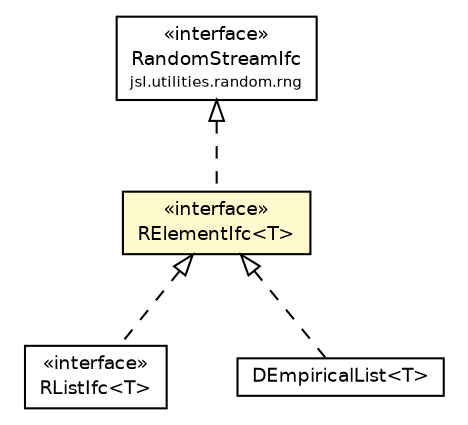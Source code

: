 #!/usr/local/bin/dot
#
# Class diagram 
# Generated by UMLGraph version 5.4 (http://www.umlgraph.org/)
#

digraph G {
	edge [fontname="Helvetica",fontsize=10,labelfontname="Helvetica",labelfontsize=10];
	node [fontname="Helvetica",fontsize=10,shape=plaintext];
	nodesep=0.25;
	ranksep=0.5;
	// jsl.utilities.random.rng.RandomStreamIfc
	c160001 [label=<<table title="jsl.utilities.random.rng.RandomStreamIfc" border="0" cellborder="1" cellspacing="0" cellpadding="2" port="p" href="../rng/RandomStreamIfc.html">
		<tr><td><table border="0" cellspacing="0" cellpadding="1">
<tr><td align="center" balign="center"> &#171;interface&#187; </td></tr>
<tr><td align="center" balign="center"> RandomStreamIfc </td></tr>
<tr><td align="center" balign="center"><font point-size="7.0"> jsl.utilities.random.rng </font></td></tr>
		</table></td></tr>
		</table>>, URL="../rng/RandomStreamIfc.html", fontname="Helvetica", fontcolor="black", fontsize=9.0];
	// jsl.utilities.random.robj.RListIfc<T>
	c160007 [label=<<table title="jsl.utilities.random.robj.RListIfc" border="0" cellborder="1" cellspacing="0" cellpadding="2" port="p" href="./RListIfc.html">
		<tr><td><table border="0" cellspacing="0" cellpadding="1">
<tr><td align="center" balign="center"> &#171;interface&#187; </td></tr>
<tr><td align="center" balign="center"> RListIfc&lt;T&gt; </td></tr>
		</table></td></tr>
		</table>>, URL="./RListIfc.html", fontname="Helvetica", fontcolor="black", fontsize=9.0];
	// jsl.utilities.random.robj.RElementIfc<T>
	c160009 [label=<<table title="jsl.utilities.random.robj.RElementIfc" border="0" cellborder="1" cellspacing="0" cellpadding="2" port="p" bgcolor="lemonChiffon" href="./RElementIfc.html">
		<tr><td><table border="0" cellspacing="0" cellpadding="1">
<tr><td align="center" balign="center"> &#171;interface&#187; </td></tr>
<tr><td align="center" balign="center"> RElementIfc&lt;T&gt; </td></tr>
		</table></td></tr>
		</table>>, URL="./RElementIfc.html", fontname="Helvetica", fontcolor="black", fontsize=9.0];
	// jsl.utilities.random.robj.DEmpiricalList<T>
	c160014 [label=<<table title="jsl.utilities.random.robj.DEmpiricalList" border="0" cellborder="1" cellspacing="0" cellpadding="2" port="p" href="./DEmpiricalList.html">
		<tr><td><table border="0" cellspacing="0" cellpadding="1">
<tr><td align="center" balign="center"> DEmpiricalList&lt;T&gt; </td></tr>
		</table></td></tr>
		</table>>, URL="./DEmpiricalList.html", fontname="Helvetica", fontcolor="black", fontsize=9.0];
	//jsl.utilities.random.robj.RListIfc<T> implements jsl.utilities.random.robj.RElementIfc<T>
	c160009:p -> c160007:p [dir=back,arrowtail=empty,style=dashed];
	//jsl.utilities.random.robj.RElementIfc<T> implements jsl.utilities.random.rng.RandomStreamIfc
	c160001:p -> c160009:p [dir=back,arrowtail=empty,style=dashed];
	//jsl.utilities.random.robj.DEmpiricalList<T> implements jsl.utilities.random.robj.RElementIfc<T>
	c160009:p -> c160014:p [dir=back,arrowtail=empty,style=dashed];
}

